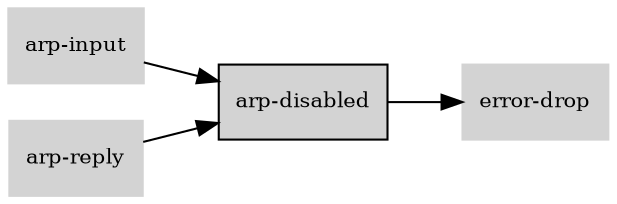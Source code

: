 digraph "arp_disabled_subgraph" {
  rankdir=LR;
  node [shape=box, style=filled, fontsize=10, color=lightgray, fontcolor=black, fillcolor=lightgray];
  "arp-disabled" [color=black, fontcolor=black, fillcolor=lightgray];
  edge [fontsize=8];
  "arp-disabled" -> "error-drop";
  "arp-input" -> "arp-disabled";
  "arp-reply" -> "arp-disabled";
}
